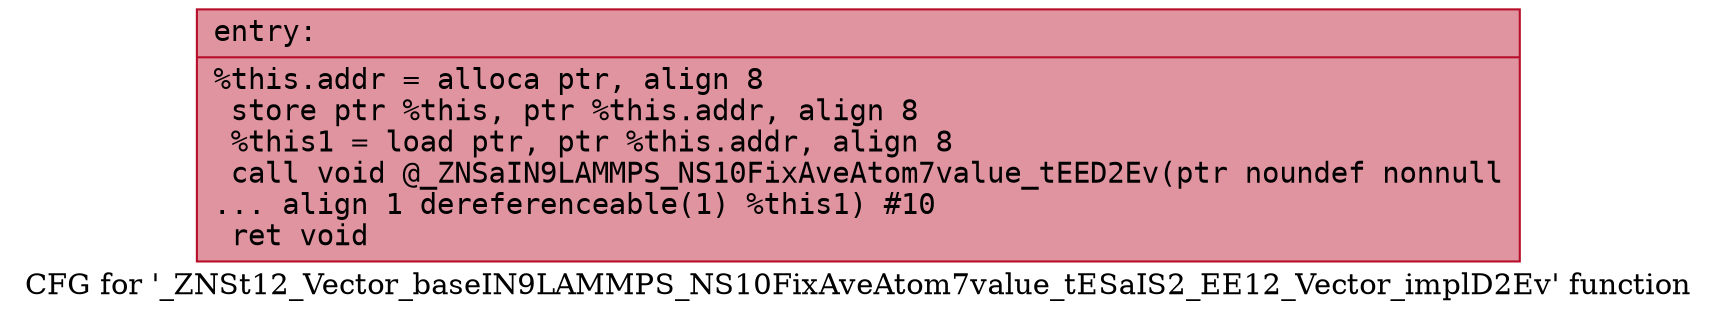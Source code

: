 digraph "CFG for '_ZNSt12_Vector_baseIN9LAMMPS_NS10FixAveAtom7value_tESaIS2_EE12_Vector_implD2Ev' function" {
	label="CFG for '_ZNSt12_Vector_baseIN9LAMMPS_NS10FixAveAtom7value_tESaIS2_EE12_Vector_implD2Ev' function";

	Node0x55d08673b5e0 [shape=record,color="#b70d28ff", style=filled, fillcolor="#b70d2870" fontname="Courier",label="{entry:\l|  %this.addr = alloca ptr, align 8\l  store ptr %this, ptr %this.addr, align 8\l  %this1 = load ptr, ptr %this.addr, align 8\l  call void @_ZNSaIN9LAMMPS_NS10FixAveAtom7value_tEED2Ev(ptr noundef nonnull\l... align 1 dereferenceable(1) %this1) #10\l  ret void\l}"];
}
